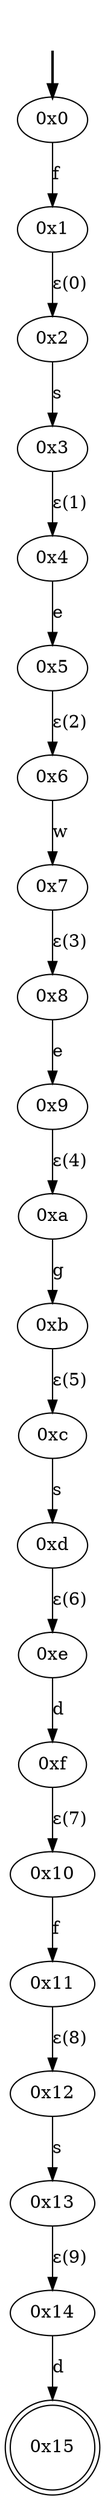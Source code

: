 digraph {
	fake [style=invisible]
	"0x0" [root=true]
	"0x1"
	"0x2"
	"0x3"
	"0x4"
	"0x5"
	"0x6"
	"0x7"
	"0x8"
	"0x9"
	"0xa"
	"0xb"
	"0xc"
	"0xd"
	"0xe"
	"0xf"
	"0x10"
	"0x11"
	"0x12"
	"0x13"
	"0x14"
	"0x15" [shape=doublecircle]
	fake -> "0x0" [style=bold]
	"0x0" -> "0x1" [label=f]
	"0x2" -> "0x3" [label=s]
	"0x1" -> "0x2" [label="ε(0)"]
	"0x4" -> "0x5" [label=e]
	"0x3" -> "0x4" [label="ε(1)"]
	"0x6" -> "0x7" [label=w]
	"0x5" -> "0x6" [label="ε(2)"]
	"0x8" -> "0x9" [label=e]
	"0x7" -> "0x8" [label="ε(3)"]
	"0xa" -> "0xb" [label=g]
	"0x9" -> "0xa" [label="ε(4)"]
	"0xc" -> "0xd" [label=s]
	"0xb" -> "0xc" [label="ε(5)"]
	"0xe" -> "0xf" [label=d]
	"0xd" -> "0xe" [label="ε(6)"]
	"0x10" -> "0x11" [label=f]
	"0xf" -> "0x10" [label="ε(7)"]
	"0x12" -> "0x13" [label=s]
	"0x11" -> "0x12" [label="ε(8)"]
	"0x14" -> "0x15" [label=d]
	"0x13" -> "0x14" [label="ε(9)"]
}
